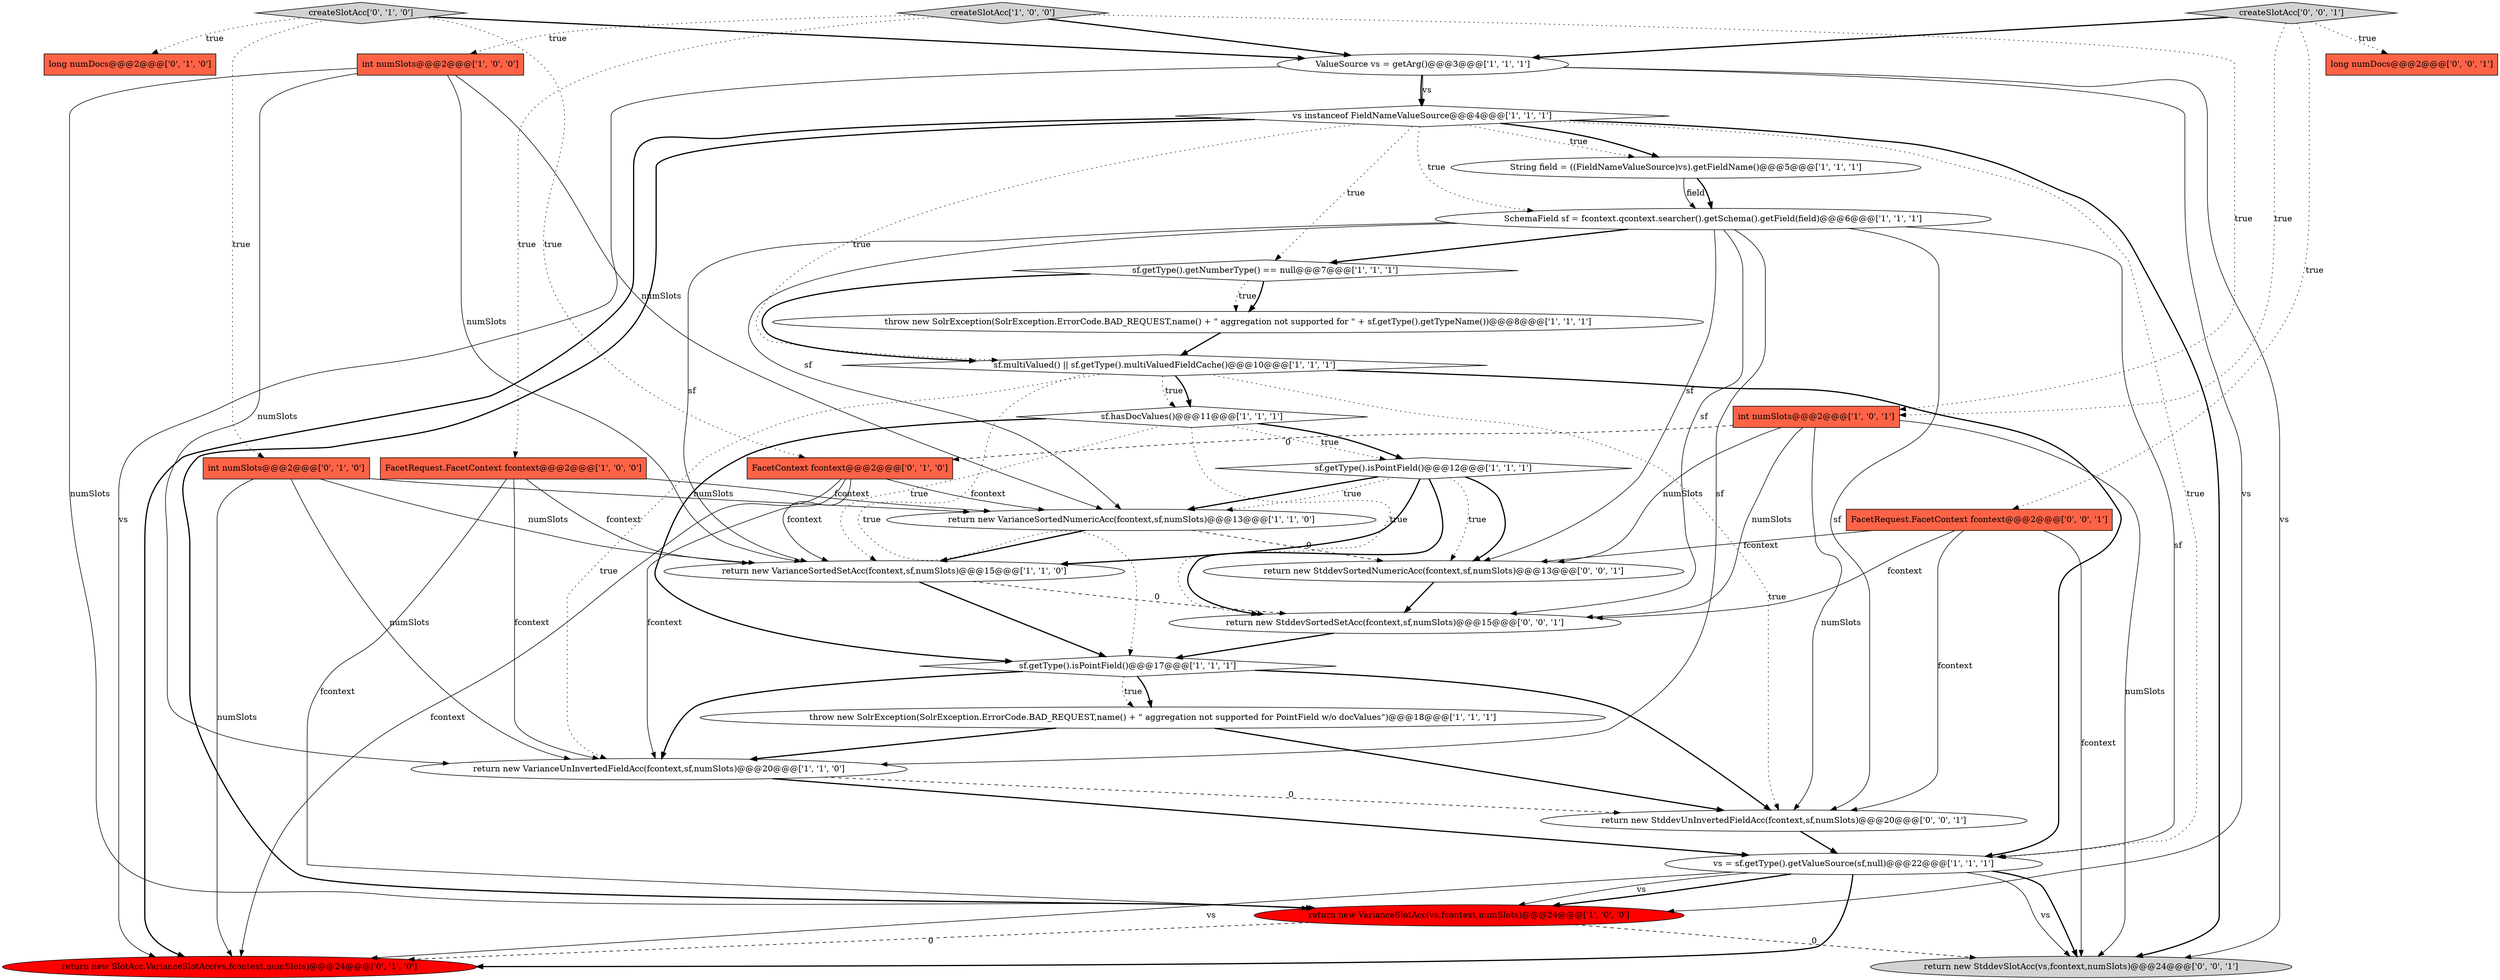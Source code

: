 digraph {
8 [style = filled, label = "int numSlots@@@2@@@['1', '0', '0']", fillcolor = tomato, shape = box image = "AAA0AAABBB1BBB"];
0 [style = filled, label = "sf.getType().getNumberType() == null@@@7@@@['1', '1', '1']", fillcolor = white, shape = diamond image = "AAA0AAABBB1BBB"];
23 [style = filled, label = "FacetContext fcontext@@@2@@@['0', '1', '0']", fillcolor = tomato, shape = box image = "AAA1AAABBB2BBB"];
3 [style = filled, label = "String field = ((FieldNameValueSource)vs).getFieldName()@@@5@@@['1', '1', '1']", fillcolor = white, shape = ellipse image = "AAA0AAABBB1BBB"];
25 [style = filled, label = "return new StddevUnInvertedFieldAcc(fcontext,sf,numSlots)@@@20@@@['0', '0', '1']", fillcolor = white, shape = ellipse image = "AAA0AAABBB3BBB"];
17 [style = filled, label = "vs instanceof FieldNameValueSource@@@4@@@['1', '1', '1']", fillcolor = white, shape = diamond image = "AAA0AAABBB1BBB"];
27 [style = filled, label = "long numDocs@@@2@@@['0', '0', '1']", fillcolor = tomato, shape = box image = "AAA0AAABBB3BBB"];
26 [style = filled, label = "FacetRequest.FacetContext fcontext@@@2@@@['0', '0', '1']", fillcolor = tomato, shape = box image = "AAA0AAABBB3BBB"];
15 [style = filled, label = "SchemaField sf = fcontext.qcontext.searcher().getSchema().getField(field)@@@6@@@['1', '1', '1']", fillcolor = white, shape = ellipse image = "AAA0AAABBB1BBB"];
24 [style = filled, label = "createSlotAcc['0', '1', '0']", fillcolor = lightgray, shape = diamond image = "AAA0AAABBB2BBB"];
7 [style = filled, label = "sf.getType().isPointField()@@@17@@@['1', '1', '1']", fillcolor = white, shape = diamond image = "AAA0AAABBB1BBB"];
18 [style = filled, label = "return new VarianceUnInvertedFieldAcc(fcontext,sf,numSlots)@@@20@@@['1', '1', '0']", fillcolor = white, shape = ellipse image = "AAA0AAABBB1BBB"];
12 [style = filled, label = "sf.getType().isPointField()@@@12@@@['1', '1', '1']", fillcolor = white, shape = diamond image = "AAA0AAABBB1BBB"];
20 [style = filled, label = "int numSlots@@@2@@@['0', '1', '0']", fillcolor = tomato, shape = box image = "AAA0AAABBB2BBB"];
10 [style = filled, label = "throw new SolrException(SolrException.ErrorCode.BAD_REQUEST,name() + \" aggregation not supported for \" + sf.getType().getTypeName())@@@8@@@['1', '1', '1']", fillcolor = white, shape = ellipse image = "AAA0AAABBB1BBB"];
13 [style = filled, label = "return new VarianceSortedSetAcc(fcontext,sf,numSlots)@@@15@@@['1', '1', '0']", fillcolor = white, shape = ellipse image = "AAA0AAABBB1BBB"];
16 [style = filled, label = "throw new SolrException(SolrException.ErrorCode.BAD_REQUEST,name() + \" aggregation not supported for PointField w/o docValues\")@@@18@@@['1', '1', '1']", fillcolor = white, shape = ellipse image = "AAA0AAABBB1BBB"];
30 [style = filled, label = "return new StddevSortedNumericAcc(fcontext,sf,numSlots)@@@13@@@['0', '0', '1']", fillcolor = white, shape = ellipse image = "AAA0AAABBB3BBB"];
6 [style = filled, label = "return new VarianceSortedNumericAcc(fcontext,sf,numSlots)@@@13@@@['1', '1', '0']", fillcolor = white, shape = ellipse image = "AAA0AAABBB1BBB"];
2 [style = filled, label = "createSlotAcc['1', '0', '0']", fillcolor = lightgray, shape = diamond image = "AAA0AAABBB1BBB"];
22 [style = filled, label = "long numDocs@@@2@@@['0', '1', '0']", fillcolor = tomato, shape = box image = "AAA0AAABBB2BBB"];
5 [style = filled, label = "sf.multiValued() || sf.getType().multiValuedFieldCache()@@@10@@@['1', '1', '1']", fillcolor = white, shape = diamond image = "AAA0AAABBB1BBB"];
1 [style = filled, label = "sf.hasDocValues()@@@11@@@['1', '1', '1']", fillcolor = white, shape = diamond image = "AAA0AAABBB1BBB"];
21 [style = filled, label = "return new SlotAcc.VarianceSlotAcc(vs,fcontext,numSlots)@@@24@@@['0', '1', '0']", fillcolor = red, shape = ellipse image = "AAA1AAABBB2BBB"];
14 [style = filled, label = "ValueSource vs = getArg()@@@3@@@['1', '1', '1']", fillcolor = white, shape = ellipse image = "AAA0AAABBB1BBB"];
29 [style = filled, label = "createSlotAcc['0', '0', '1']", fillcolor = lightgray, shape = diamond image = "AAA0AAABBB3BBB"];
11 [style = filled, label = "return new VarianceSlotAcc(vs,fcontext,numSlots)@@@24@@@['1', '0', '0']", fillcolor = red, shape = ellipse image = "AAA1AAABBB1BBB"];
28 [style = filled, label = "return new StddevSlotAcc(vs,fcontext,numSlots)@@@24@@@['0', '0', '1']", fillcolor = lightgray, shape = ellipse image = "AAA0AAABBB3BBB"];
4 [style = filled, label = "FacetRequest.FacetContext fcontext@@@2@@@['1', '0', '0']", fillcolor = tomato, shape = box image = "AAA0AAABBB1BBB"];
19 [style = filled, label = "vs = sf.getType().getValueSource(sf,null)@@@22@@@['1', '1', '1']", fillcolor = white, shape = ellipse image = "AAA0AAABBB1BBB"];
9 [style = filled, label = "int numSlots@@@2@@@['1', '0', '1']", fillcolor = tomato, shape = box image = "AAA0AAABBB1BBB"];
31 [style = filled, label = "return new StddevSortedSetAcc(fcontext,sf,numSlots)@@@15@@@['0', '0', '1']", fillcolor = white, shape = ellipse image = "AAA0AAABBB3BBB"];
29->9 [style = dotted, label="true"];
23->13 [style = solid, label="fcontext"];
14->17 [style = solid, label="vs"];
26->30 [style = solid, label="fcontext"];
5->18 [style = dotted, label="true"];
4->13 [style = solid, label="fcontext"];
5->1 [style = dotted, label="true"];
1->31 [style = dotted, label="true"];
14->17 [style = bold, label=""];
19->11 [style = bold, label=""];
29->26 [style = dotted, label="true"];
8->18 [style = solid, label="numSlots"];
1->13 [style = dotted, label="true"];
17->15 [style = dotted, label="true"];
15->0 [style = bold, label=""];
1->12 [style = dotted, label="true"];
2->14 [style = bold, label=""];
20->18 [style = solid, label="numSlots"];
7->16 [style = bold, label=""];
25->19 [style = bold, label=""];
29->14 [style = bold, label=""];
1->12 [style = bold, label=""];
7->16 [style = dotted, label="true"];
19->28 [style = bold, label=""];
17->21 [style = bold, label=""];
2->8 [style = dotted, label="true"];
15->30 [style = solid, label="sf"];
26->31 [style = solid, label="fcontext"];
18->25 [style = dashed, label="0"];
19->28 [style = solid, label="vs"];
11->21 [style = dashed, label="0"];
20->21 [style = solid, label="numSlots"];
0->10 [style = dotted, label="true"];
15->13 [style = solid, label="sf"];
18->19 [style = bold, label=""];
20->13 [style = solid, label="numSlots"];
17->3 [style = dotted, label="true"];
9->23 [style = dashed, label="0"];
9->31 [style = solid, label="numSlots"];
5->1 [style = bold, label=""];
13->31 [style = dashed, label="0"];
12->6 [style = dotted, label="true"];
5->25 [style = dotted, label="true"];
3->15 [style = solid, label="field"];
5->7 [style = dotted, label="true"];
24->22 [style = dotted, label="true"];
23->6 [style = solid, label="fcontext"];
12->31 [style = bold, label=""];
26->28 [style = solid, label="fcontext"];
15->18 [style = solid, label="sf"];
16->18 [style = bold, label=""];
23->18 [style = solid, label="fcontext"];
9->25 [style = solid, label="numSlots"];
9->30 [style = solid, label="numSlots"];
15->25 [style = solid, label="sf"];
15->19 [style = solid, label="sf"];
14->21 [style = solid, label="vs"];
1->7 [style = bold, label=""];
31->7 [style = bold, label=""];
8->11 [style = solid, label="numSlots"];
4->11 [style = solid, label="fcontext"];
5->19 [style = bold, label=""];
12->13 [style = bold, label=""];
4->18 [style = solid, label="fcontext"];
26->25 [style = solid, label="fcontext"];
10->5 [style = bold, label=""];
2->9 [style = dotted, label="true"];
19->21 [style = solid, label="vs"];
24->23 [style = dotted, label="true"];
30->31 [style = bold, label=""];
6->13 [style = bold, label=""];
24->20 [style = dotted, label="true"];
2->4 [style = dotted, label="true"];
17->19 [style = dotted, label="true"];
17->3 [style = bold, label=""];
7->18 [style = bold, label=""];
19->11 [style = solid, label="vs"];
9->28 [style = solid, label="numSlots"];
0->5 [style = bold, label=""];
19->21 [style = bold, label=""];
17->0 [style = dotted, label="true"];
15->31 [style = solid, label="sf"];
29->27 [style = dotted, label="true"];
8->6 [style = solid, label="numSlots"];
20->6 [style = solid, label="numSlots"];
12->30 [style = bold, label=""];
3->15 [style = bold, label=""];
16->25 [style = bold, label=""];
12->6 [style = bold, label=""];
17->11 [style = bold, label=""];
12->30 [style = dotted, label="true"];
24->14 [style = bold, label=""];
11->28 [style = dashed, label="0"];
14->28 [style = solid, label="vs"];
8->13 [style = solid, label="numSlots"];
0->10 [style = bold, label=""];
23->21 [style = solid, label="fcontext"];
17->28 [style = bold, label=""];
14->11 [style = solid, label="vs"];
13->7 [style = bold, label=""];
15->6 [style = solid, label="sf"];
6->30 [style = dashed, label="0"];
7->25 [style = bold, label=""];
4->6 [style = solid, label="fcontext"];
17->5 [style = dotted, label="true"];
}
